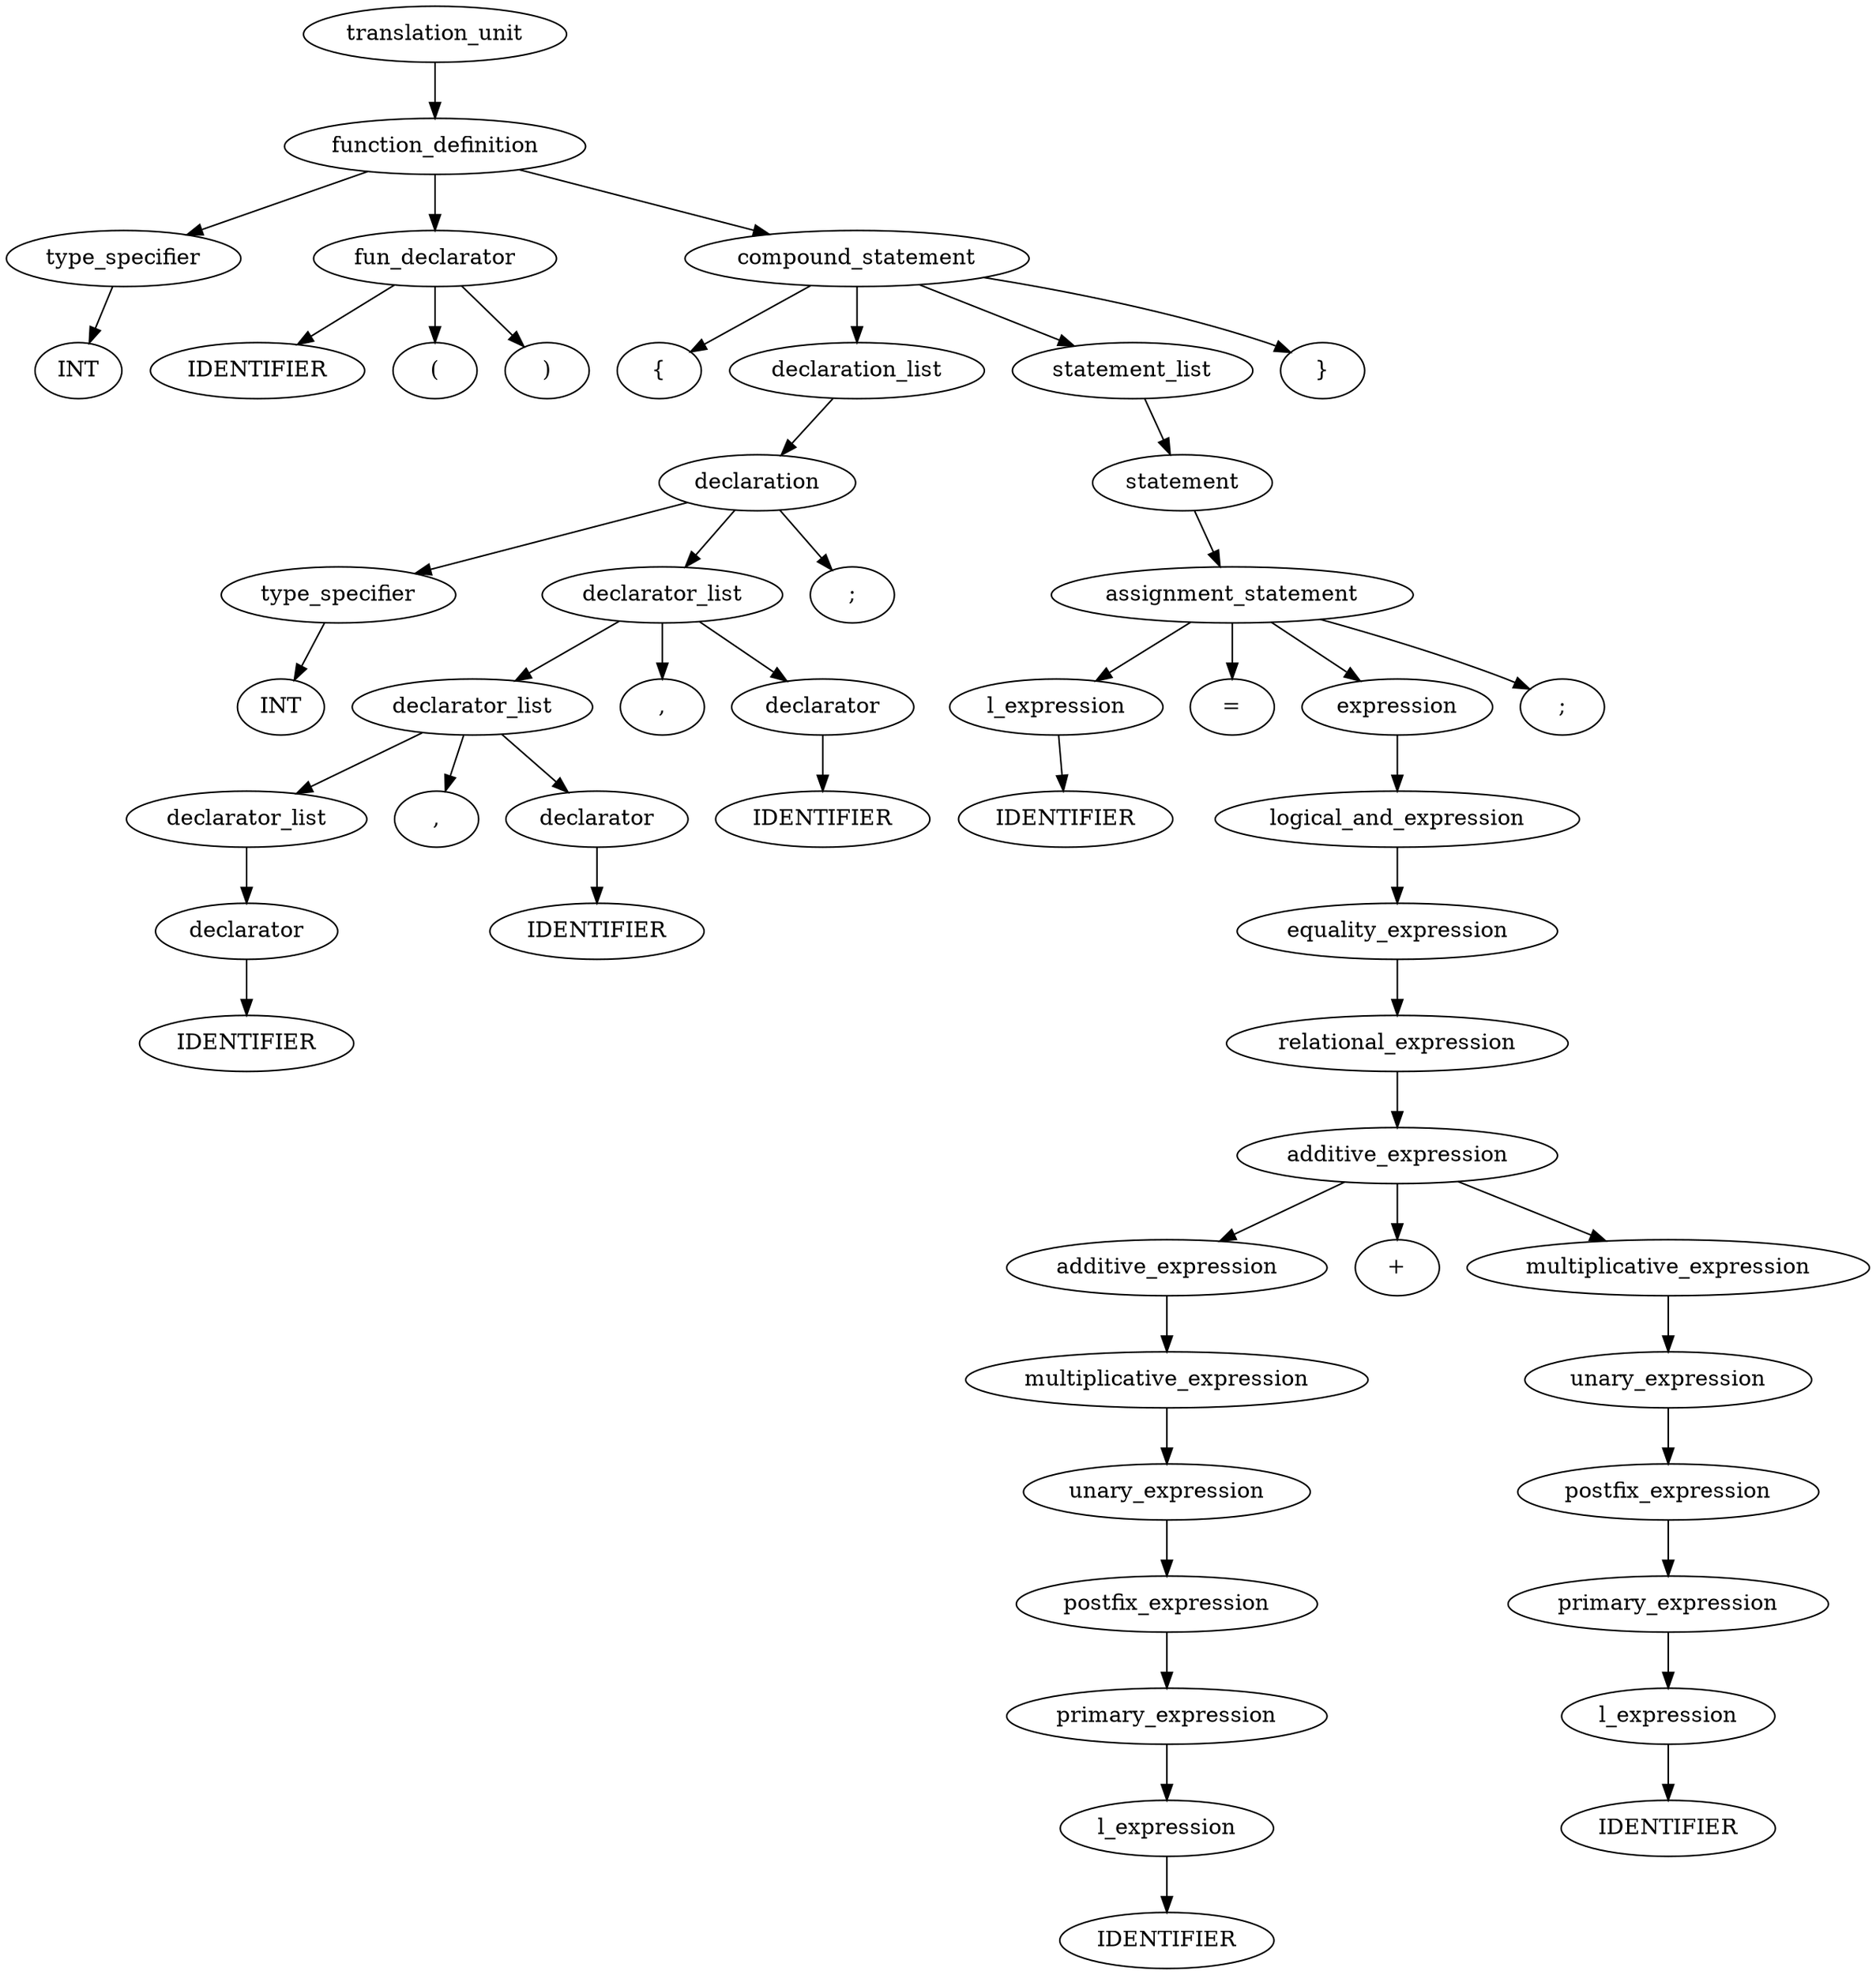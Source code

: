 digraph G {ordering=out;

1[label="type_specifier"]
1 -> 2
2[label="INT"]
3[label="fun_declarator"]
3 -> 4
4[label="IDENTIFIER"]
3 -> 5
5[label="("]
3 -> 6
6[label=")"]
7[label="type_specifier"]
7 -> 8
8[label="INT"]
9[label="declarator"]
9 -> 10
10[label="IDENTIFIER"]
11[label="declarator_list"]
11 -> 9
12[label="declarator"]
12 -> 13
13[label="IDENTIFIER"]
14[label="declarator_list"]
14 -> 11
14 -> 15
15[label=","]
14 -> 12
16[label="declarator"]
16 -> 17
17[label="IDENTIFIER"]
18[label="declarator_list"]
18 -> 14
18 -> 19
19[label=","]
18 -> 16
20[label="declaration"]
20 -> 7
20 -> 18
20 -> 21
21[label=";"]
22[label="declaration_list"]
22 -> 20
23[label="l_expression"]
23 -> 24
24[label="IDENTIFIER"]
25[label="l_expression"]
25 -> 26
26[label="IDENTIFIER"]
27[label="primary_expression"]
27 -> 25
28[label="postfix_expression"]
28 -> 27
29[label="unary_expression"]
29 -> 28
30[label="multiplicative_expression"]
30 -> 29
31[label="additive_expression"]
31 -> 30
32[label="l_expression"]
32 -> 33
33[label="IDENTIFIER"]
34[label="primary_expression"]
34 -> 32
35[label="postfix_expression"]
35 -> 34
36[label="unary_expression"]
36 -> 35
37[label="multiplicative_expression"]
37 -> 36
38[label="additive_expression"]
38 -> 31
38 -> 39
39[label="+"]
38 -> 37
40[label="relational_expression"]
40 -> 38
41[label="equality_expression"]
41 -> 40
42[label="logical_and_expression"]
42 -> 41
43[label="expression"]
43 -> 42
44[label="assignment_statement"]
44 -> 23
44 -> 45
45[label="="]
44 -> 43
44 -> 46
46[label=";"]
47[label="statement"]
47 -> 44
48[label="statement_list"]
48 -> 47
49[label="compound_statement"]
49 -> 50
50[label="{"]
49 -> 22
49 -> 48
49 -> 51
51[label="}"]
52[label="function_definition"]
52 -> 1
52 -> 3
52 -> 49
53[label="translation_unit"]
53 -> 52}
